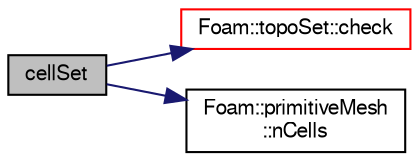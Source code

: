 digraph "cellSet"
{
  bgcolor="transparent";
  edge [fontname="FreeSans",fontsize="10",labelfontname="FreeSans",labelfontsize="10"];
  node [fontname="FreeSans",fontsize="10",shape=record];
  rankdir="LR";
  Node2 [label="cellSet",height=0.2,width=0.4,color="black", fillcolor="grey75", style="filled", fontcolor="black"];
  Node2 -> Node3 [color="midnightblue",fontsize="10",style="solid",fontname="FreeSans"];
  Node3 [label="Foam::topoSet::check",height=0.2,width=0.4,color="red",URL="$a25462.html#a5da2a9b7df4592638c8a79a7b6221578",tooltip="Check validity of contents. "];
  Node2 -> Node81 [color="midnightblue",fontsize="10",style="solid",fontname="FreeSans"];
  Node81 [label="Foam::primitiveMesh\l::nCells",height=0.2,width=0.4,color="black",URL="$a27530.html#a13b94bdb0926552bf78ad5210a73a3d5"];
}
